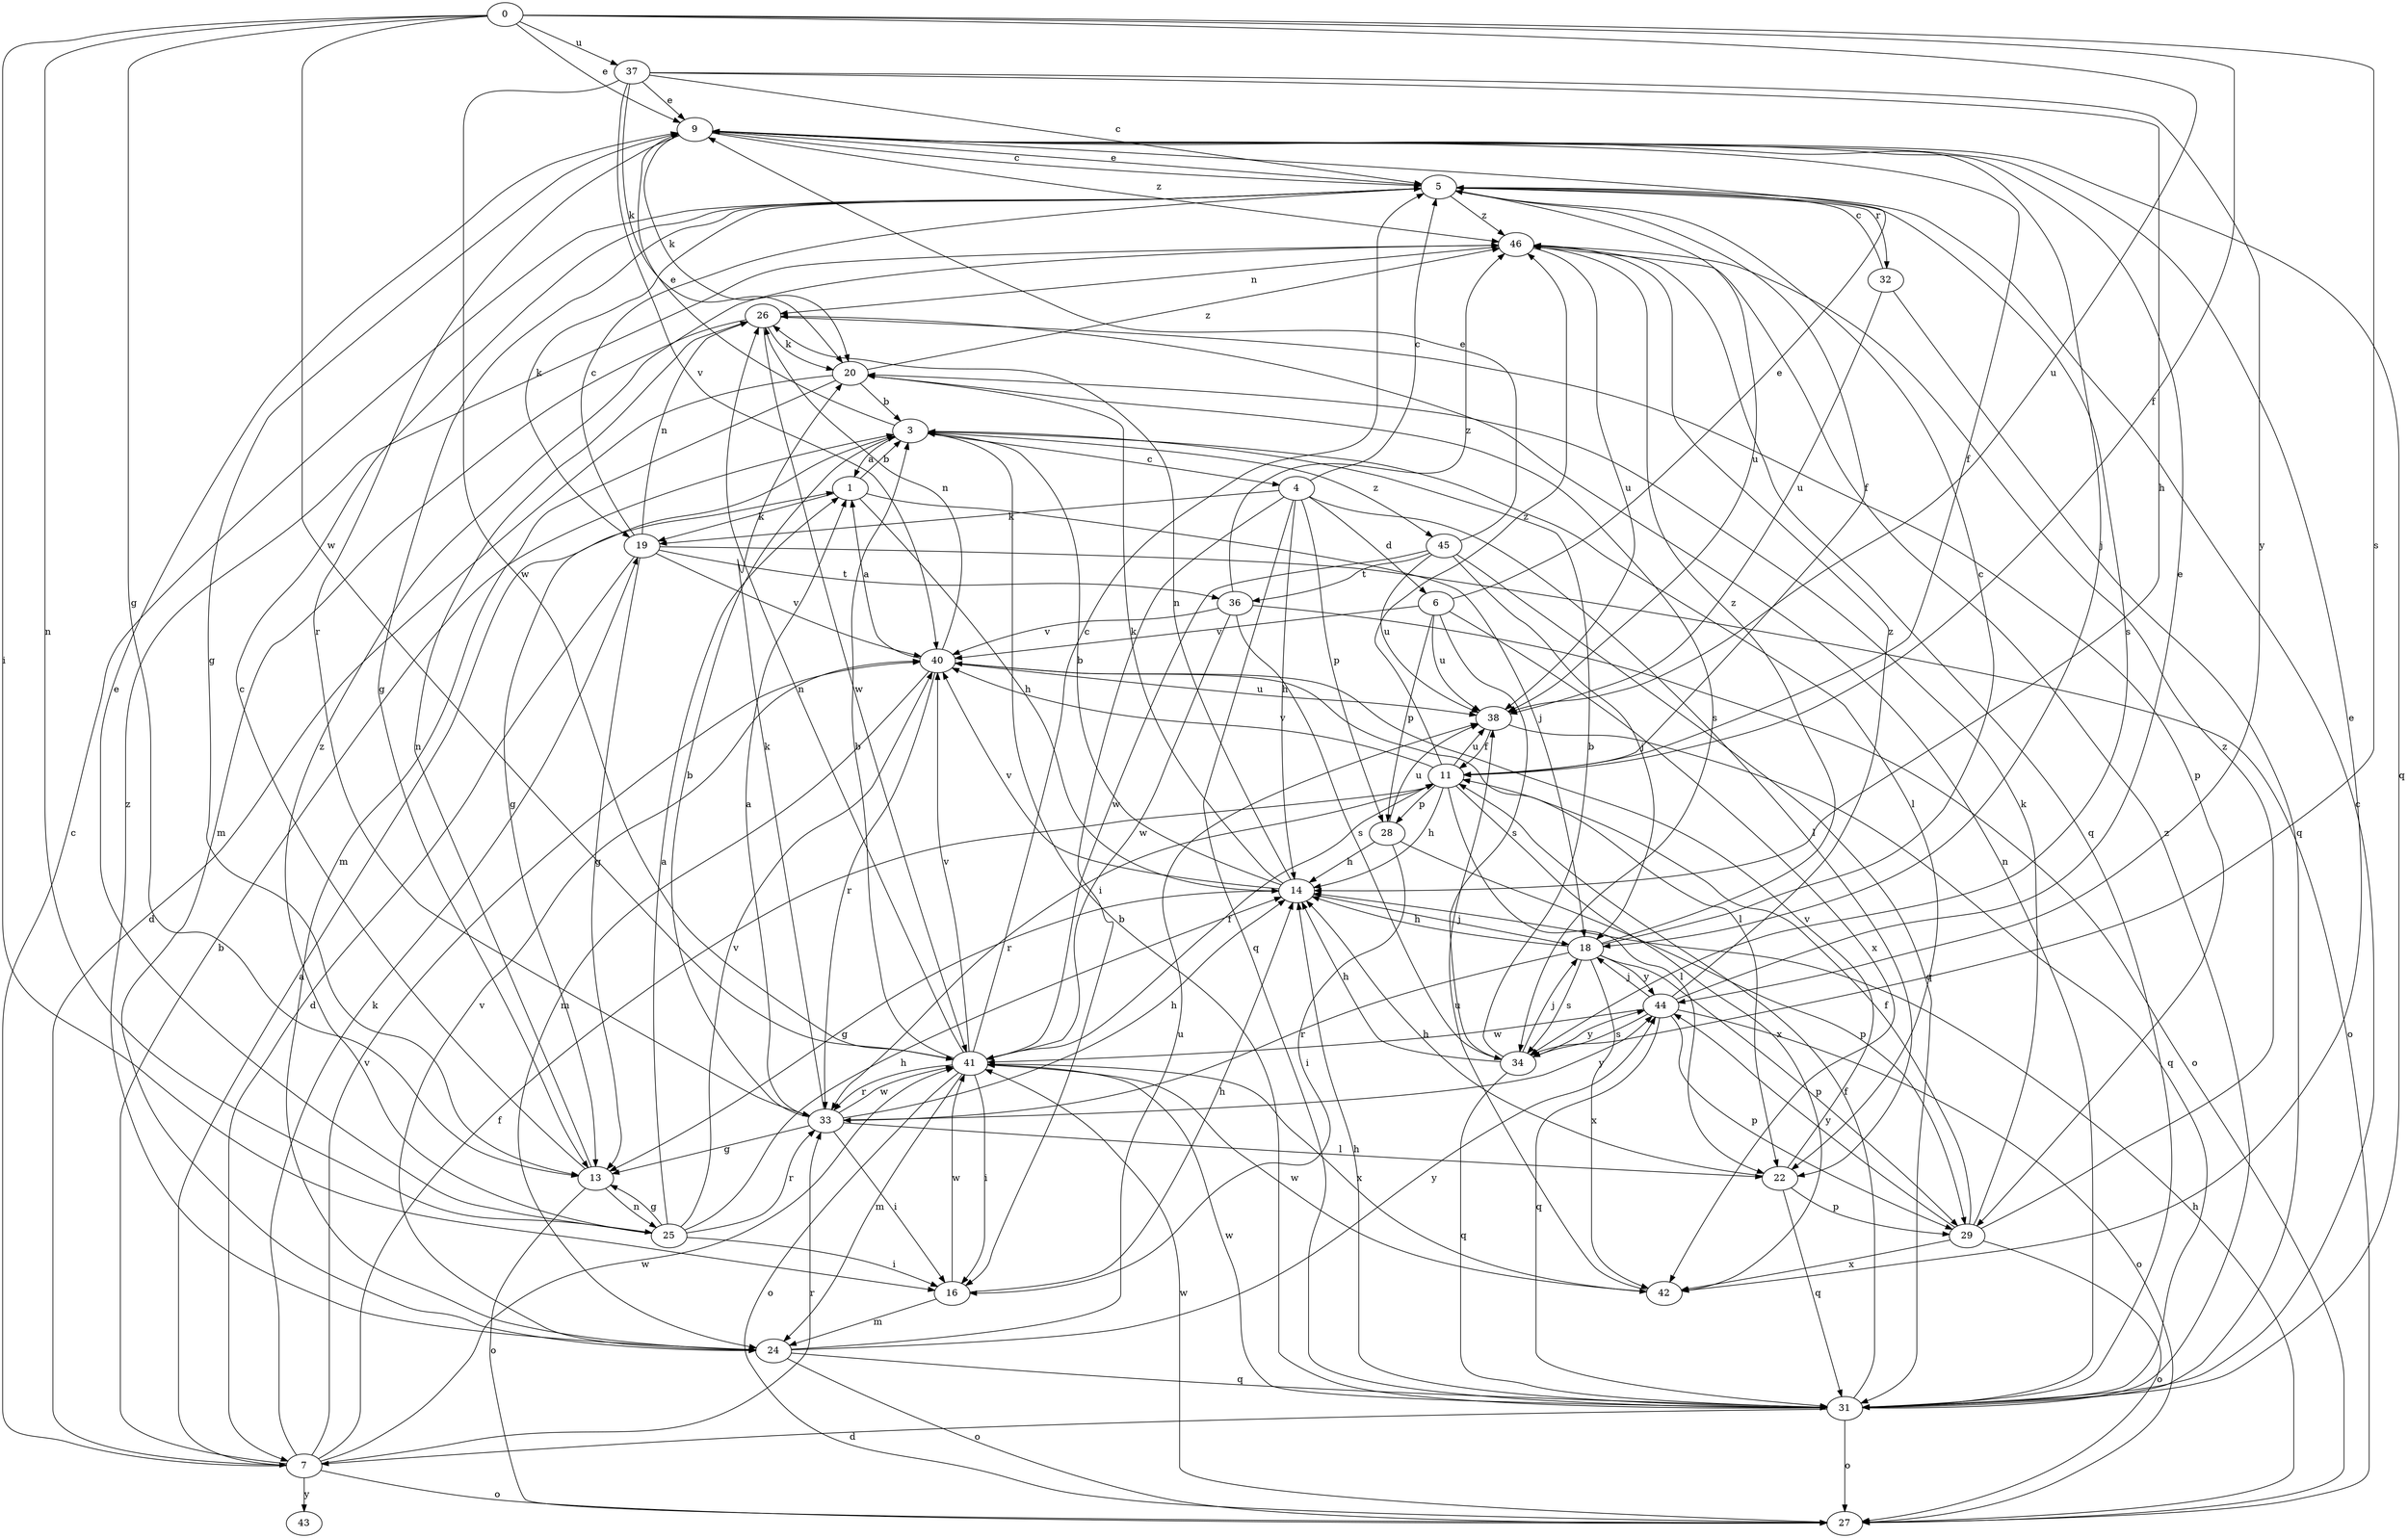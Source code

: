 strict digraph  {
0;
1;
3;
4;
5;
6;
7;
9;
11;
13;
14;
16;
18;
19;
20;
22;
24;
25;
26;
27;
28;
29;
31;
32;
33;
34;
36;
37;
38;
40;
41;
42;
43;
44;
45;
46;
0 -> 9  [label=e];
0 -> 11  [label=f];
0 -> 13  [label=g];
0 -> 16  [label=i];
0 -> 25  [label=n];
0 -> 34  [label=s];
0 -> 37  [label=u];
0 -> 38  [label=u];
0 -> 41  [label=w];
1 -> 3  [label=b];
1 -> 14  [label=h];
1 -> 18  [label=j];
1 -> 19  [label=k];
3 -> 1  [label=a];
3 -> 4  [label=c];
3 -> 9  [label=e];
3 -> 13  [label=g];
3 -> 22  [label=l];
3 -> 45  [label=z];
4 -> 5  [label=c];
4 -> 6  [label=d];
4 -> 14  [label=h];
4 -> 16  [label=i];
4 -> 19  [label=k];
4 -> 22  [label=l];
4 -> 28  [label=p];
4 -> 31  [label=q];
5 -> 9  [label=e];
5 -> 11  [label=f];
5 -> 13  [label=g];
5 -> 19  [label=k];
5 -> 32  [label=r];
5 -> 34  [label=s];
5 -> 38  [label=u];
5 -> 46  [label=z];
6 -> 9  [label=e];
6 -> 28  [label=p];
6 -> 34  [label=s];
6 -> 38  [label=u];
6 -> 40  [label=v];
6 -> 42  [label=x];
7 -> 1  [label=a];
7 -> 3  [label=b];
7 -> 5  [label=c];
7 -> 11  [label=f];
7 -> 19  [label=k];
7 -> 27  [label=o];
7 -> 33  [label=r];
7 -> 40  [label=v];
7 -> 41  [label=w];
7 -> 43  [label=y];
9 -> 5  [label=c];
9 -> 11  [label=f];
9 -> 13  [label=g];
9 -> 18  [label=j];
9 -> 20  [label=k];
9 -> 31  [label=q];
9 -> 33  [label=r];
9 -> 46  [label=z];
11 -> 14  [label=h];
11 -> 22  [label=l];
11 -> 28  [label=p];
11 -> 33  [label=r];
11 -> 38  [label=u];
11 -> 40  [label=v];
11 -> 42  [label=x];
11 -> 46  [label=z];
13 -> 5  [label=c];
13 -> 25  [label=n];
13 -> 26  [label=n];
13 -> 27  [label=o];
14 -> 3  [label=b];
14 -> 13  [label=g];
14 -> 18  [label=j];
14 -> 20  [label=k];
14 -> 26  [label=n];
14 -> 40  [label=v];
16 -> 14  [label=h];
16 -> 24  [label=m];
16 -> 41  [label=w];
18 -> 5  [label=c];
18 -> 14  [label=h];
18 -> 29  [label=p];
18 -> 33  [label=r];
18 -> 34  [label=s];
18 -> 42  [label=x];
18 -> 44  [label=y];
18 -> 46  [label=z];
19 -> 5  [label=c];
19 -> 7  [label=d];
19 -> 13  [label=g];
19 -> 26  [label=n];
19 -> 27  [label=o];
19 -> 36  [label=t];
19 -> 40  [label=v];
20 -> 3  [label=b];
20 -> 7  [label=d];
20 -> 24  [label=m];
20 -> 34  [label=s];
20 -> 46  [label=z];
22 -> 14  [label=h];
22 -> 29  [label=p];
22 -> 31  [label=q];
22 -> 40  [label=v];
24 -> 27  [label=o];
24 -> 31  [label=q];
24 -> 38  [label=u];
24 -> 40  [label=v];
24 -> 44  [label=y];
24 -> 46  [label=z];
25 -> 1  [label=a];
25 -> 9  [label=e];
25 -> 13  [label=g];
25 -> 14  [label=h];
25 -> 16  [label=i];
25 -> 33  [label=r];
25 -> 40  [label=v];
25 -> 46  [label=z];
26 -> 20  [label=k];
26 -> 24  [label=m];
26 -> 29  [label=p];
26 -> 41  [label=w];
27 -> 14  [label=h];
27 -> 41  [label=w];
28 -> 14  [label=h];
28 -> 16  [label=i];
28 -> 29  [label=p];
28 -> 38  [label=u];
29 -> 11  [label=f];
29 -> 20  [label=k];
29 -> 27  [label=o];
29 -> 42  [label=x];
29 -> 44  [label=y];
29 -> 46  [label=z];
31 -> 3  [label=b];
31 -> 5  [label=c];
31 -> 7  [label=d];
31 -> 11  [label=f];
31 -> 14  [label=h];
31 -> 26  [label=n];
31 -> 27  [label=o];
31 -> 41  [label=w];
31 -> 46  [label=z];
32 -> 5  [label=c];
32 -> 31  [label=q];
32 -> 38  [label=u];
33 -> 1  [label=a];
33 -> 3  [label=b];
33 -> 13  [label=g];
33 -> 14  [label=h];
33 -> 16  [label=i];
33 -> 20  [label=k];
33 -> 22  [label=l];
33 -> 41  [label=w];
33 -> 44  [label=y];
34 -> 3  [label=b];
34 -> 14  [label=h];
34 -> 18  [label=j];
34 -> 31  [label=q];
34 -> 44  [label=y];
36 -> 27  [label=o];
36 -> 34  [label=s];
36 -> 40  [label=v];
36 -> 41  [label=w];
36 -> 46  [label=z];
37 -> 5  [label=c];
37 -> 9  [label=e];
37 -> 14  [label=h];
37 -> 20  [label=k];
37 -> 40  [label=v];
37 -> 41  [label=w];
37 -> 44  [label=y];
38 -> 11  [label=f];
38 -> 31  [label=q];
40 -> 1  [label=a];
40 -> 22  [label=l];
40 -> 24  [label=m];
40 -> 26  [label=n];
40 -> 33  [label=r];
40 -> 38  [label=u];
41 -> 3  [label=b];
41 -> 5  [label=c];
41 -> 11  [label=f];
41 -> 16  [label=i];
41 -> 24  [label=m];
41 -> 26  [label=n];
41 -> 27  [label=o];
41 -> 33  [label=r];
41 -> 40  [label=v];
41 -> 42  [label=x];
42 -> 9  [label=e];
42 -> 38  [label=u];
42 -> 41  [label=w];
44 -> 9  [label=e];
44 -> 18  [label=j];
44 -> 27  [label=o];
44 -> 29  [label=p];
44 -> 31  [label=q];
44 -> 34  [label=s];
44 -> 41  [label=w];
44 -> 46  [label=z];
45 -> 9  [label=e];
45 -> 18  [label=j];
45 -> 31  [label=q];
45 -> 36  [label=t];
45 -> 38  [label=u];
45 -> 41  [label=w];
46 -> 26  [label=n];
46 -> 31  [label=q];
46 -> 38  [label=u];
}
